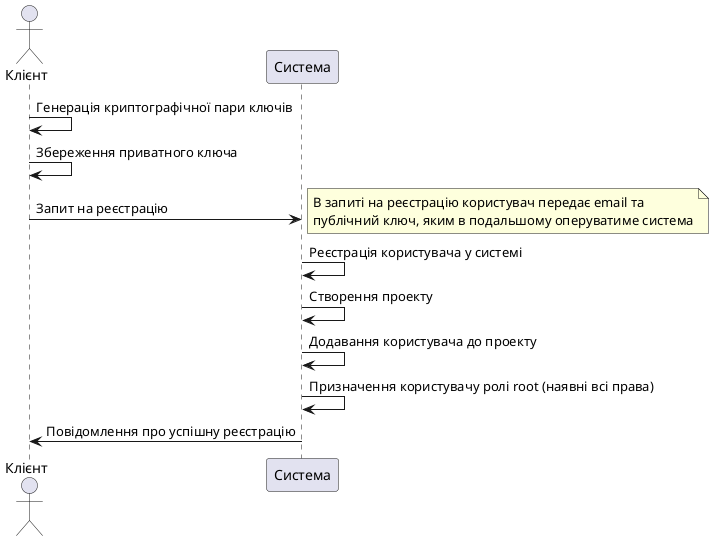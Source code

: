 @startuml registration
actor Клієнт as Client
participant Система as System

Client -> Client : Генерація криптографічної пари ключів
Client -> Client : Збереження приватного ключа
Client -> System : Запит на реєстрацію
note right
  В запиті на реєстрацію користувач передає email та
  публічний ключ, яким в подальшому оперуватиме система
end note
System -> System : Реєстрація користувача у системі
System -> System : Створення проекту
System -> System : Додавання користувача до проекту
System -> System : Призначення користувачу ролі root (наявні всі права)
System -> Client : Повідомлення про успішну реєстрацію
@enduml
